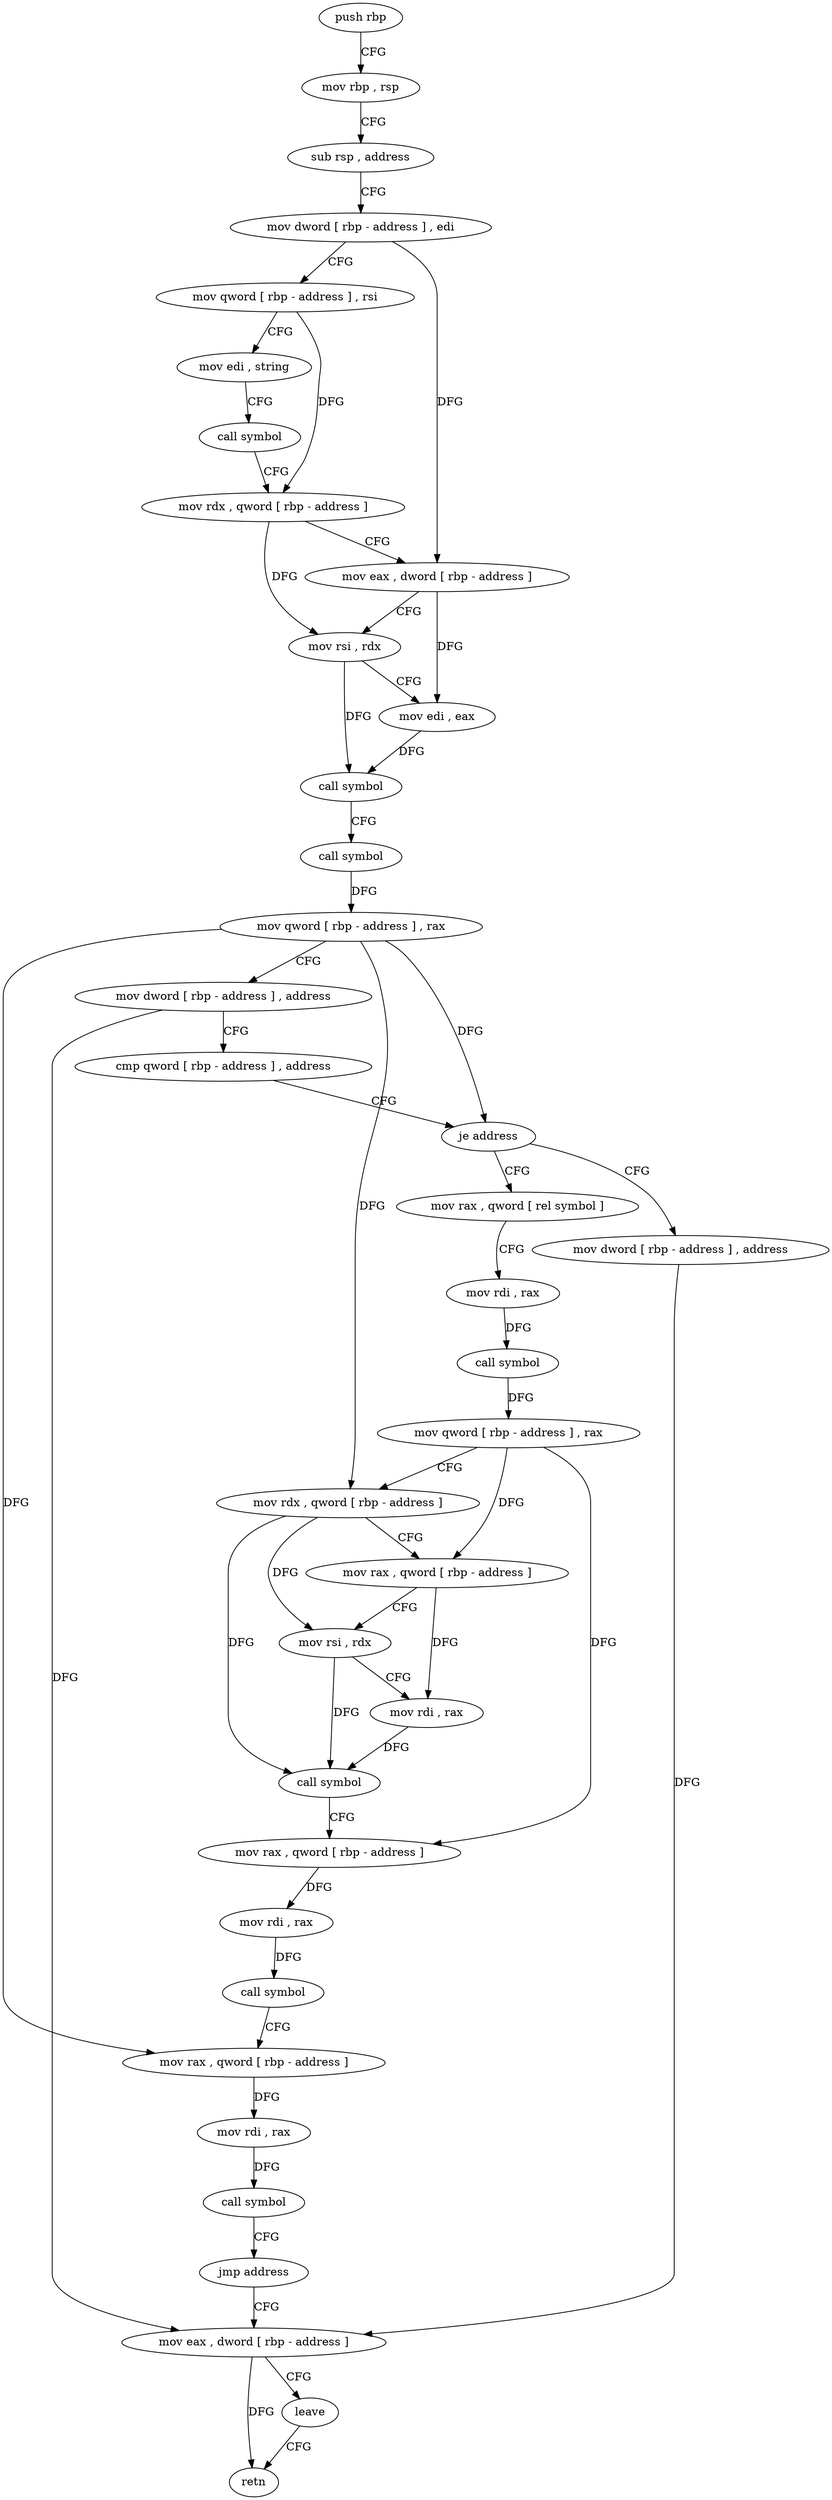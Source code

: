 digraph "func" {
"4220740" [label = "push rbp" ]
"4220741" [label = "mov rbp , rsp" ]
"4220744" [label = "sub rsp , address" ]
"4220748" [label = "mov dword [ rbp - address ] , edi" ]
"4220751" [label = "mov qword [ rbp - address ] , rsi" ]
"4220755" [label = "mov edi , string" ]
"4220760" [label = "call symbol" ]
"4220765" [label = "mov rdx , qword [ rbp - address ]" ]
"4220769" [label = "mov eax , dword [ rbp - address ]" ]
"4220772" [label = "mov rsi , rdx" ]
"4220775" [label = "mov edi , eax" ]
"4220777" [label = "call symbol" ]
"4220782" [label = "call symbol" ]
"4220787" [label = "mov qword [ rbp - address ] , rax" ]
"4220791" [label = "mov dword [ rbp - address ] , address" ]
"4220798" [label = "cmp qword [ rbp - address ] , address" ]
"4220803" [label = "je address" ]
"4220869" [label = "mov dword [ rbp - address ] , address" ]
"4220805" [label = "mov rax , qword [ rel symbol ]" ]
"4220876" [label = "mov eax , dword [ rbp - address ]" ]
"4220812" [label = "mov rdi , rax" ]
"4220815" [label = "call symbol" ]
"4220820" [label = "mov qword [ rbp - address ] , rax" ]
"4220824" [label = "mov rdx , qword [ rbp - address ]" ]
"4220828" [label = "mov rax , qword [ rbp - address ]" ]
"4220832" [label = "mov rsi , rdx" ]
"4220835" [label = "mov rdi , rax" ]
"4220838" [label = "call symbol" ]
"4220843" [label = "mov rax , qword [ rbp - address ]" ]
"4220847" [label = "mov rdi , rax" ]
"4220850" [label = "call symbol" ]
"4220855" [label = "mov rax , qword [ rbp - address ]" ]
"4220859" [label = "mov rdi , rax" ]
"4220862" [label = "call symbol" ]
"4220867" [label = "jmp address" ]
"4220879" [label = "leave" ]
"4220880" [label = "retn" ]
"4220740" -> "4220741" [ label = "CFG" ]
"4220741" -> "4220744" [ label = "CFG" ]
"4220744" -> "4220748" [ label = "CFG" ]
"4220748" -> "4220751" [ label = "CFG" ]
"4220748" -> "4220769" [ label = "DFG" ]
"4220751" -> "4220755" [ label = "CFG" ]
"4220751" -> "4220765" [ label = "DFG" ]
"4220755" -> "4220760" [ label = "CFG" ]
"4220760" -> "4220765" [ label = "CFG" ]
"4220765" -> "4220769" [ label = "CFG" ]
"4220765" -> "4220772" [ label = "DFG" ]
"4220769" -> "4220772" [ label = "CFG" ]
"4220769" -> "4220775" [ label = "DFG" ]
"4220772" -> "4220775" [ label = "CFG" ]
"4220772" -> "4220777" [ label = "DFG" ]
"4220775" -> "4220777" [ label = "DFG" ]
"4220777" -> "4220782" [ label = "CFG" ]
"4220782" -> "4220787" [ label = "DFG" ]
"4220787" -> "4220791" [ label = "CFG" ]
"4220787" -> "4220803" [ label = "DFG" ]
"4220787" -> "4220824" [ label = "DFG" ]
"4220787" -> "4220855" [ label = "DFG" ]
"4220791" -> "4220798" [ label = "CFG" ]
"4220791" -> "4220876" [ label = "DFG" ]
"4220798" -> "4220803" [ label = "CFG" ]
"4220803" -> "4220869" [ label = "CFG" ]
"4220803" -> "4220805" [ label = "CFG" ]
"4220869" -> "4220876" [ label = "DFG" ]
"4220805" -> "4220812" [ label = "CFG" ]
"4220876" -> "4220879" [ label = "CFG" ]
"4220876" -> "4220880" [ label = "DFG" ]
"4220812" -> "4220815" [ label = "DFG" ]
"4220815" -> "4220820" [ label = "DFG" ]
"4220820" -> "4220824" [ label = "CFG" ]
"4220820" -> "4220828" [ label = "DFG" ]
"4220820" -> "4220843" [ label = "DFG" ]
"4220824" -> "4220828" [ label = "CFG" ]
"4220824" -> "4220832" [ label = "DFG" ]
"4220824" -> "4220838" [ label = "DFG" ]
"4220828" -> "4220832" [ label = "CFG" ]
"4220828" -> "4220835" [ label = "DFG" ]
"4220832" -> "4220835" [ label = "CFG" ]
"4220832" -> "4220838" [ label = "DFG" ]
"4220835" -> "4220838" [ label = "DFG" ]
"4220838" -> "4220843" [ label = "CFG" ]
"4220843" -> "4220847" [ label = "DFG" ]
"4220847" -> "4220850" [ label = "DFG" ]
"4220850" -> "4220855" [ label = "CFG" ]
"4220855" -> "4220859" [ label = "DFG" ]
"4220859" -> "4220862" [ label = "DFG" ]
"4220862" -> "4220867" [ label = "CFG" ]
"4220867" -> "4220876" [ label = "CFG" ]
"4220879" -> "4220880" [ label = "CFG" ]
}
